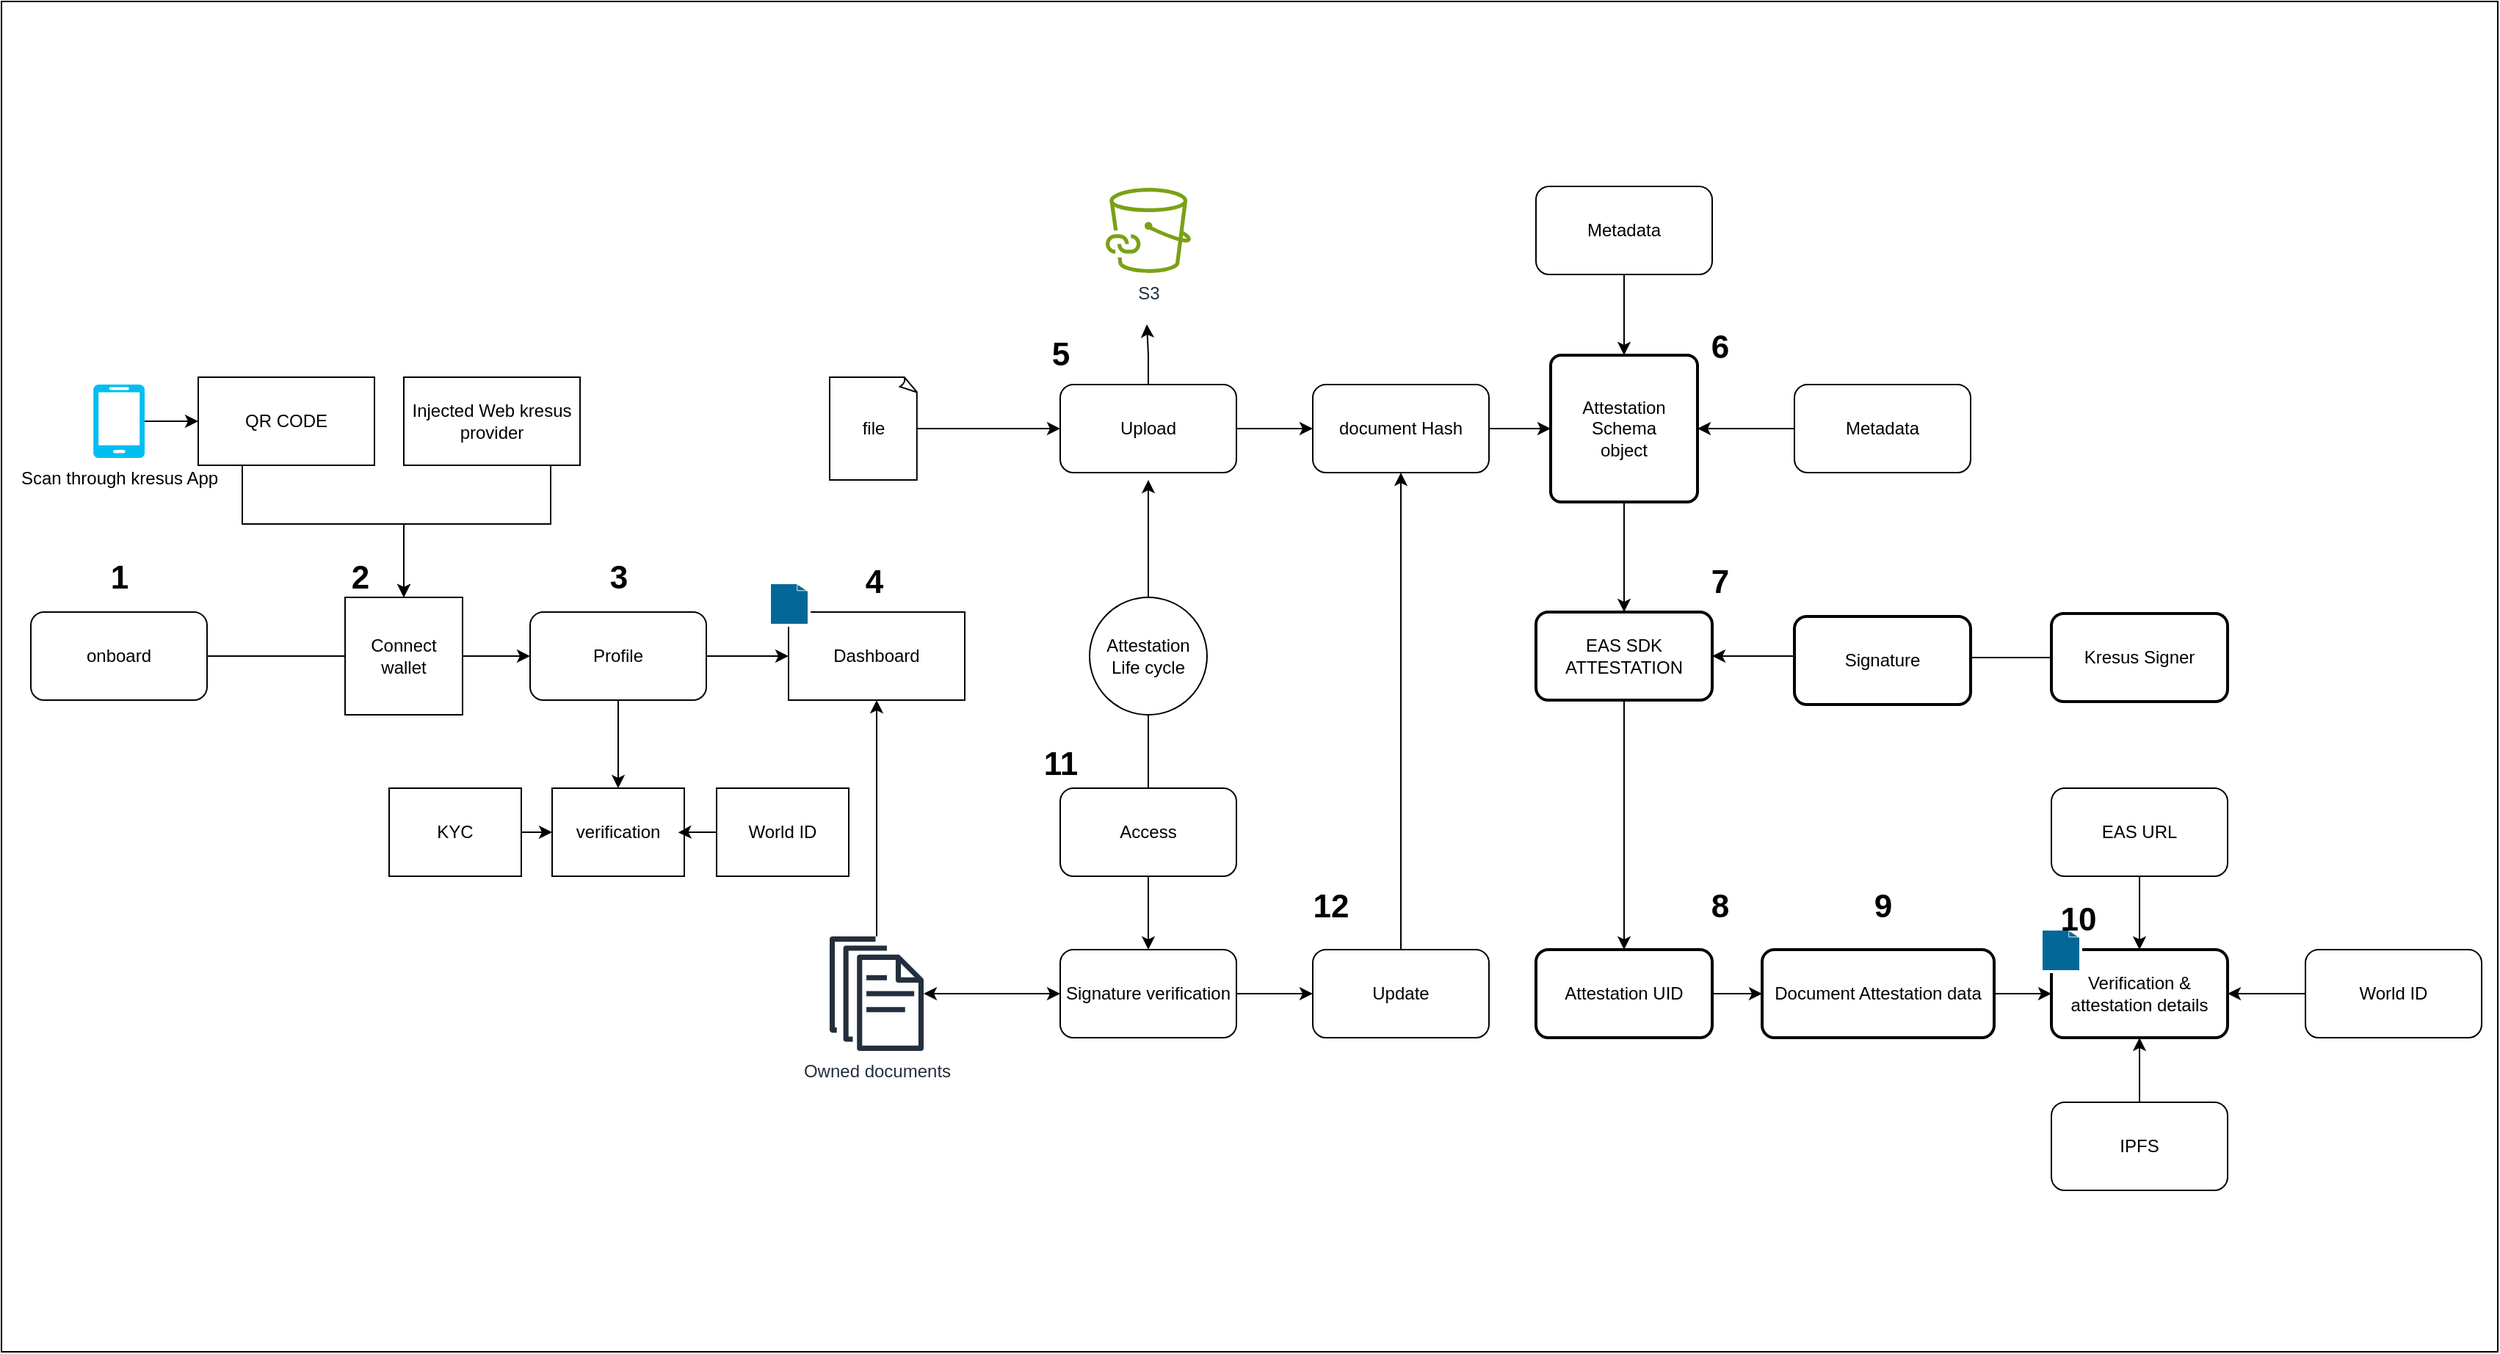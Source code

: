 <mxfile version="24.6.4" type="github">
  <diagram name="Page-1" id="WT951TNpA2ihhdDXhdKx">
    <mxGraphModel dx="2260" dy="1207" grid="1" gridSize="10" guides="1" tooltips="1" connect="1" arrows="1" fold="1" page="1" pageScale="1" pageWidth="850" pageHeight="1100" math="0" shadow="0">
      <root>
        <mxCell id="0" />
        <mxCell id="1" parent="0" />
        <mxCell id="M6XGYdY16zU7ACbA5q2l-98" value="" style="rounded=0;whiteSpace=wrap;html=1;" vertex="1" parent="1">
          <mxGeometry y="130" width="1700" height="920" as="geometry" />
        </mxCell>
        <mxCell id="M6XGYdY16zU7ACbA5q2l-2" style="edgeStyle=orthogonalEdgeStyle;rounded=0;orthogonalLoop=1;jettySize=auto;html=1;" edge="1" parent="1" source="M6XGYdY16zU7ACbA5q2l-1">
          <mxGeometry relative="1" as="geometry">
            <mxPoint x="360" y="576" as="targetPoint" />
          </mxGeometry>
        </mxCell>
        <mxCell id="M6XGYdY16zU7ACbA5q2l-1" value="onboard" style="rounded=1;whiteSpace=wrap;html=1;" vertex="1" parent="1">
          <mxGeometry x="20" y="546" width="120" height="60" as="geometry" />
        </mxCell>
        <mxCell id="M6XGYdY16zU7ACbA5q2l-3" value="Connect wallet" style="whiteSpace=wrap;html=1;aspect=fixed;" vertex="1" parent="1">
          <mxGeometry x="234" y="536" width="80" height="80" as="geometry" />
        </mxCell>
        <mxCell id="M6XGYdY16zU7ACbA5q2l-12" style="edgeStyle=orthogonalEdgeStyle;rounded=0;orthogonalLoop=1;jettySize=auto;html=1;entryX=0.5;entryY=0;entryDx=0;entryDy=0;" edge="1" parent="1" source="M6XGYdY16zU7ACbA5q2l-6" target="M6XGYdY16zU7ACbA5q2l-3">
          <mxGeometry relative="1" as="geometry">
            <Array as="points">
              <mxPoint x="164" y="486" />
              <mxPoint x="274" y="486" />
            </Array>
          </mxGeometry>
        </mxCell>
        <mxCell id="M6XGYdY16zU7ACbA5q2l-6" value="QR CODE" style="rounded=0;whiteSpace=wrap;html=1;" vertex="1" parent="1">
          <mxGeometry x="134" y="386" width="120" height="60" as="geometry" />
        </mxCell>
        <mxCell id="M6XGYdY16zU7ACbA5q2l-8" style="edgeStyle=orthogonalEdgeStyle;rounded=0;orthogonalLoop=1;jettySize=auto;html=1;" edge="1" parent="1" source="M6XGYdY16zU7ACbA5q2l-7" target="M6XGYdY16zU7ACbA5q2l-3">
          <mxGeometry relative="1" as="geometry">
            <Array as="points">
              <mxPoint x="374" y="486" />
              <mxPoint x="274" y="486" />
            </Array>
          </mxGeometry>
        </mxCell>
        <mxCell id="M6XGYdY16zU7ACbA5q2l-7" value="Injected Web kresus provider" style="rounded=0;whiteSpace=wrap;html=1;" vertex="1" parent="1">
          <mxGeometry x="274" y="386" width="120" height="60" as="geometry" />
        </mxCell>
        <mxCell id="M6XGYdY16zU7ACbA5q2l-10" style="edgeStyle=orthogonalEdgeStyle;rounded=0;orthogonalLoop=1;jettySize=auto;html=1;entryX=0;entryY=0.5;entryDx=0;entryDy=0;" edge="1" parent="1" source="M6XGYdY16zU7ACbA5q2l-9" target="M6XGYdY16zU7ACbA5q2l-6">
          <mxGeometry relative="1" as="geometry" />
        </mxCell>
        <mxCell id="M6XGYdY16zU7ACbA5q2l-9" value="Scan through kresus App" style="verticalLabelPosition=bottom;html=1;verticalAlign=top;align=center;strokeColor=none;fillColor=#00BEF2;shape=mxgraph.azure.mobile;pointerEvents=1;" vertex="1" parent="1">
          <mxGeometry x="62.5" y="391" width="35" height="50" as="geometry" />
        </mxCell>
        <mxCell id="M6XGYdY16zU7ACbA5q2l-13" value="Dashboard" style="whiteSpace=wrap;html=1;" vertex="1" parent="1">
          <mxGeometry x="536" y="546" width="120" height="60" as="geometry" />
        </mxCell>
        <mxCell id="M6XGYdY16zU7ACbA5q2l-16" style="edgeStyle=orthogonalEdgeStyle;rounded=0;orthogonalLoop=1;jettySize=auto;html=1;" edge="1" parent="1" source="M6XGYdY16zU7ACbA5q2l-15" target="M6XGYdY16zU7ACbA5q2l-13">
          <mxGeometry relative="1" as="geometry" />
        </mxCell>
        <mxCell id="M6XGYdY16zU7ACbA5q2l-15" value="Owned documents" style="sketch=0;outlineConnect=0;fontColor=#232F3E;gradientColor=none;fillColor=#232F3D;strokeColor=none;dashed=0;verticalLabelPosition=bottom;verticalAlign=top;align=center;html=1;fontSize=12;fontStyle=0;aspect=fixed;pointerEvents=1;shape=mxgraph.aws4.documents;" vertex="1" parent="1">
          <mxGeometry x="564" y="767" width="64" height="78" as="geometry" />
        </mxCell>
        <mxCell id="M6XGYdY16zU7ACbA5q2l-19" value="" style="edgeStyle=orthogonalEdgeStyle;rounded=0;orthogonalLoop=1;jettySize=auto;html=1;" edge="1" parent="1" source="M6XGYdY16zU7ACbA5q2l-17">
          <mxGeometry relative="1" as="geometry">
            <mxPoint x="781" y="456" as="targetPoint" />
          </mxGeometry>
        </mxCell>
        <mxCell id="M6XGYdY16zU7ACbA5q2l-24" style="edgeStyle=orthogonalEdgeStyle;rounded=0;orthogonalLoop=1;jettySize=auto;html=1;" edge="1" parent="1" source="M6XGYdY16zU7ACbA5q2l-17" target="M6XGYdY16zU7ACbA5q2l-22">
          <mxGeometry relative="1" as="geometry" />
        </mxCell>
        <mxCell id="M6XGYdY16zU7ACbA5q2l-17" value="Attestation Life cycle" style="ellipse;whiteSpace=wrap;html=1;aspect=fixed;" vertex="1" parent="1">
          <mxGeometry x="741" y="536" width="80" height="80" as="geometry" />
        </mxCell>
        <mxCell id="M6XGYdY16zU7ACbA5q2l-34" style="edgeStyle=orthogonalEdgeStyle;rounded=0;orthogonalLoop=1;jettySize=auto;html=1;" edge="1" parent="1" source="M6XGYdY16zU7ACbA5q2l-20" target="M6XGYdY16zU7ACbA5q2l-31">
          <mxGeometry relative="1" as="geometry" />
        </mxCell>
        <mxCell id="M6XGYdY16zU7ACbA5q2l-71" style="edgeStyle=orthogonalEdgeStyle;rounded=0;orthogonalLoop=1;jettySize=auto;html=1;" edge="1" parent="1" source="M6XGYdY16zU7ACbA5q2l-20">
          <mxGeometry relative="1" as="geometry">
            <mxPoint x="780" y="350" as="targetPoint" />
          </mxGeometry>
        </mxCell>
        <mxCell id="M6XGYdY16zU7ACbA5q2l-20" value="Upload" style="rounded=1;whiteSpace=wrap;html=1;" vertex="1" parent="1">
          <mxGeometry x="721" y="391" width="120" height="60" as="geometry" />
        </mxCell>
        <mxCell id="M6XGYdY16zU7ACbA5q2l-33" style="edgeStyle=orthogonalEdgeStyle;rounded=0;orthogonalLoop=1;jettySize=auto;html=1;entryX=0.5;entryY=1;entryDx=0;entryDy=0;" edge="1" parent="1" source="M6XGYdY16zU7ACbA5q2l-21" target="M6XGYdY16zU7ACbA5q2l-31">
          <mxGeometry relative="1" as="geometry" />
        </mxCell>
        <mxCell id="M6XGYdY16zU7ACbA5q2l-21" value="Update" style="rounded=1;whiteSpace=wrap;html=1;" vertex="1" parent="1">
          <mxGeometry x="893" y="776" width="120" height="60" as="geometry" />
        </mxCell>
        <mxCell id="M6XGYdY16zU7ACbA5q2l-27" style="edgeStyle=orthogonalEdgeStyle;rounded=0;orthogonalLoop=1;jettySize=auto;html=1;startArrow=classic;startFill=1;" edge="1" parent="1" source="M6XGYdY16zU7ACbA5q2l-22" target="M6XGYdY16zU7ACbA5q2l-15">
          <mxGeometry relative="1" as="geometry" />
        </mxCell>
        <mxCell id="M6XGYdY16zU7ACbA5q2l-28" style="edgeStyle=orthogonalEdgeStyle;rounded=0;orthogonalLoop=1;jettySize=auto;html=1;" edge="1" parent="1" source="M6XGYdY16zU7ACbA5q2l-22" target="M6XGYdY16zU7ACbA5q2l-21">
          <mxGeometry relative="1" as="geometry" />
        </mxCell>
        <mxCell id="M6XGYdY16zU7ACbA5q2l-22" value="Signature verification" style="rounded=1;whiteSpace=wrap;html=1;" vertex="1" parent="1">
          <mxGeometry x="721" y="776" width="120" height="60" as="geometry" />
        </mxCell>
        <mxCell id="M6XGYdY16zU7ACbA5q2l-26" value="Access" style="rounded=1;whiteSpace=wrap;html=1;" vertex="1" parent="1">
          <mxGeometry x="721" y="666" width="120" height="60" as="geometry" />
        </mxCell>
        <mxCell id="M6XGYdY16zU7ACbA5q2l-30" style="edgeStyle=orthogonalEdgeStyle;rounded=0;orthogonalLoop=1;jettySize=auto;html=1;" edge="1" parent="1" source="M6XGYdY16zU7ACbA5q2l-29" target="M6XGYdY16zU7ACbA5q2l-20">
          <mxGeometry relative="1" as="geometry" />
        </mxCell>
        <mxCell id="M6XGYdY16zU7ACbA5q2l-29" value="file" style="whiteSpace=wrap;html=1;shape=mxgraph.basic.document" vertex="1" parent="1">
          <mxGeometry x="564" y="386" width="60" height="70" as="geometry" />
        </mxCell>
        <mxCell id="M6XGYdY16zU7ACbA5q2l-44" style="edgeStyle=orthogonalEdgeStyle;rounded=0;orthogonalLoop=1;jettySize=auto;html=1;entryX=0;entryY=0.5;entryDx=0;entryDy=0;" edge="1" parent="1" source="M6XGYdY16zU7ACbA5q2l-31" target="M6XGYdY16zU7ACbA5q2l-39">
          <mxGeometry relative="1" as="geometry" />
        </mxCell>
        <mxCell id="M6XGYdY16zU7ACbA5q2l-31" value="document Hash" style="rounded=1;whiteSpace=wrap;html=1;" vertex="1" parent="1">
          <mxGeometry x="893" y="391" width="120" height="60" as="geometry" />
        </mxCell>
        <mxCell id="M6XGYdY16zU7ACbA5q2l-40" value="" style="edgeStyle=orthogonalEdgeStyle;rounded=0;orthogonalLoop=1;jettySize=auto;html=1;" edge="1" parent="1" source="M6XGYdY16zU7ACbA5q2l-35" target="M6XGYdY16zU7ACbA5q2l-39">
          <mxGeometry relative="1" as="geometry" />
        </mxCell>
        <mxCell id="M6XGYdY16zU7ACbA5q2l-35" value="Metadata" style="rounded=1;whiteSpace=wrap;html=1;" vertex="1" parent="1">
          <mxGeometry x="1045" y="256" width="120" height="60" as="geometry" />
        </mxCell>
        <mxCell id="M6XGYdY16zU7ACbA5q2l-51" value="" style="edgeStyle=orthogonalEdgeStyle;rounded=0;orthogonalLoop=1;jettySize=auto;html=1;" edge="1" parent="1" source="M6XGYdY16zU7ACbA5q2l-39" target="M6XGYdY16zU7ACbA5q2l-49">
          <mxGeometry relative="1" as="geometry" />
        </mxCell>
        <mxCell id="M6XGYdY16zU7ACbA5q2l-39" value="Attestation Schema&lt;br&gt;object" style="rounded=1;whiteSpace=wrap;html=1;absoluteArcSize=1;arcSize=14;strokeWidth=2;" vertex="1" parent="1">
          <mxGeometry x="1055" y="371" width="100" height="100" as="geometry" />
        </mxCell>
        <mxCell id="M6XGYdY16zU7ACbA5q2l-42" style="edgeStyle=orthogonalEdgeStyle;rounded=0;orthogonalLoop=1;jettySize=auto;html=1;" edge="1" parent="1" source="M6XGYdY16zU7ACbA5q2l-41" target="M6XGYdY16zU7ACbA5q2l-39">
          <mxGeometry relative="1" as="geometry" />
        </mxCell>
        <mxCell id="M6XGYdY16zU7ACbA5q2l-41" value="Metadata" style="rounded=1;whiteSpace=wrap;html=1;" vertex="1" parent="1">
          <mxGeometry x="1221" y="391" width="120" height="60" as="geometry" />
        </mxCell>
        <mxCell id="M6XGYdY16zU7ACbA5q2l-59" value="" style="edgeStyle=orthogonalEdgeStyle;rounded=0;orthogonalLoop=1;jettySize=auto;html=1;" edge="1" parent="1" source="M6XGYdY16zU7ACbA5q2l-45" target="M6XGYdY16zU7ACbA5q2l-58">
          <mxGeometry relative="1" as="geometry" />
        </mxCell>
        <mxCell id="M6XGYdY16zU7ACbA5q2l-45" value="Attestation UID" style="rounded=1;whiteSpace=wrap;html=1;arcSize=14;strokeWidth=2;" vertex="1" parent="1">
          <mxGeometry x="1045" y="776" width="120" height="60" as="geometry" />
        </mxCell>
        <mxCell id="M6XGYdY16zU7ACbA5q2l-50" value="" style="edgeStyle=orthogonalEdgeStyle;rounded=0;orthogonalLoop=1;jettySize=auto;html=1;" edge="1" parent="1" source="M6XGYdY16zU7ACbA5q2l-47" target="M6XGYdY16zU7ACbA5q2l-49">
          <mxGeometry relative="1" as="geometry" />
        </mxCell>
        <mxCell id="M6XGYdY16zU7ACbA5q2l-47" value="Kresus Signer" style="rounded=1;whiteSpace=wrap;html=1;arcSize=14;strokeWidth=2;" vertex="1" parent="1">
          <mxGeometry x="1396" y="547" width="120" height="60" as="geometry" />
        </mxCell>
        <mxCell id="M6XGYdY16zU7ACbA5q2l-52" value="" style="edgeStyle=orthogonalEdgeStyle;rounded=0;orthogonalLoop=1;jettySize=auto;html=1;" edge="1" parent="1" source="M6XGYdY16zU7ACbA5q2l-49" target="M6XGYdY16zU7ACbA5q2l-45">
          <mxGeometry relative="1" as="geometry" />
        </mxCell>
        <mxCell id="M6XGYdY16zU7ACbA5q2l-49" value="EAS SDK&lt;br&gt;ATTESTATION" style="rounded=1;whiteSpace=wrap;html=1;arcSize=14;strokeWidth=2;" vertex="1" parent="1">
          <mxGeometry x="1045" y="546" width="120" height="60" as="geometry" />
        </mxCell>
        <mxCell id="M6XGYdY16zU7ACbA5q2l-54" value="" style="shape=mxgraph.cisco.misc.page_icon;html=1;pointerEvents=1;dashed=0;fillColor=#036897;strokeColor=#ffffff;strokeWidth=2;verticalLabelPosition=bottom;verticalAlign=top;align=center;outlineConnect=0;" vertex="1" parent="1">
          <mxGeometry x="523" y="526" width="27" height="29" as="geometry" />
        </mxCell>
        <mxCell id="M6XGYdY16zU7ACbA5q2l-61" value="" style="edgeStyle=orthogonalEdgeStyle;rounded=0;orthogonalLoop=1;jettySize=auto;html=1;" edge="1" parent="1" source="M6XGYdY16zU7ACbA5q2l-58" target="M6XGYdY16zU7ACbA5q2l-60">
          <mxGeometry relative="1" as="geometry" />
        </mxCell>
        <mxCell id="M6XGYdY16zU7ACbA5q2l-58" value="Document Attestation data" style="rounded=1;whiteSpace=wrap;html=1;arcSize=14;strokeWidth=2;" vertex="1" parent="1">
          <mxGeometry x="1199" y="776" width="158" height="60" as="geometry" />
        </mxCell>
        <mxCell id="M6XGYdY16zU7ACbA5q2l-60" value="Verification &amp;amp; attestation details" style="whiteSpace=wrap;html=1;rounded=1;arcSize=14;strokeWidth=2;" vertex="1" parent="1">
          <mxGeometry x="1396" y="776" width="120" height="60" as="geometry" />
        </mxCell>
        <mxCell id="M6XGYdY16zU7ACbA5q2l-56" value="" style="shape=mxgraph.cisco.misc.page_icon;html=1;pointerEvents=1;dashed=0;fillColor=#036897;strokeColor=#ffffff;strokeWidth=2;verticalLabelPosition=bottom;verticalAlign=top;align=center;outlineConnect=0;" vertex="1" parent="1">
          <mxGeometry x="1389" y="762" width="27" height="29" as="geometry" />
        </mxCell>
        <mxCell id="M6XGYdY16zU7ACbA5q2l-63" value="Signature" style="rounded=1;whiteSpace=wrap;html=1;arcSize=14;strokeWidth=2;" vertex="1" parent="1">
          <mxGeometry x="1221" y="549" width="120" height="60" as="geometry" />
        </mxCell>
        <mxCell id="M6XGYdY16zU7ACbA5q2l-67" value="" style="edgeStyle=orthogonalEdgeStyle;rounded=0;orthogonalLoop=1;jettySize=auto;html=1;" edge="1" parent="1" source="M6XGYdY16zU7ACbA5q2l-64" target="M6XGYdY16zU7ACbA5q2l-60">
          <mxGeometry relative="1" as="geometry" />
        </mxCell>
        <mxCell id="M6XGYdY16zU7ACbA5q2l-64" value="EAS URL" style="rounded=1;whiteSpace=wrap;html=1;" vertex="1" parent="1">
          <mxGeometry x="1396" y="666" width="120" height="60" as="geometry" />
        </mxCell>
        <mxCell id="M6XGYdY16zU7ACbA5q2l-68" value="" style="edgeStyle=orthogonalEdgeStyle;rounded=0;orthogonalLoop=1;jettySize=auto;html=1;" edge="1" parent="1" source="M6XGYdY16zU7ACbA5q2l-65" target="M6XGYdY16zU7ACbA5q2l-60">
          <mxGeometry relative="1" as="geometry" />
        </mxCell>
        <mxCell id="M6XGYdY16zU7ACbA5q2l-65" value="World ID" style="rounded=1;whiteSpace=wrap;html=1;" vertex="1" parent="1">
          <mxGeometry x="1569" y="776" width="120" height="60" as="geometry" />
        </mxCell>
        <mxCell id="M6XGYdY16zU7ACbA5q2l-69" value="" style="edgeStyle=orthogonalEdgeStyle;rounded=0;orthogonalLoop=1;jettySize=auto;html=1;" edge="1" parent="1" source="M6XGYdY16zU7ACbA5q2l-66" target="M6XGYdY16zU7ACbA5q2l-60">
          <mxGeometry relative="1" as="geometry" />
        </mxCell>
        <mxCell id="M6XGYdY16zU7ACbA5q2l-66" value="IPFS" style="rounded=1;whiteSpace=wrap;html=1;" vertex="1" parent="1">
          <mxGeometry x="1396" y="880" width="120" height="60" as="geometry" />
        </mxCell>
        <mxCell id="M6XGYdY16zU7ACbA5q2l-70" value="S3" style="sketch=0;outlineConnect=0;fontColor=#232F3E;gradientColor=none;fillColor=#7AA116;strokeColor=none;dashed=0;verticalLabelPosition=bottom;verticalAlign=top;align=center;html=1;fontSize=12;fontStyle=0;aspect=fixed;pointerEvents=1;shape=mxgraph.aws4.file_cache_s3_linked_datasets;" vertex="1" parent="1">
          <mxGeometry x="752" y="257" width="58" height="58" as="geometry" />
        </mxCell>
        <mxCell id="M6XGYdY16zU7ACbA5q2l-74" style="edgeStyle=orthogonalEdgeStyle;rounded=0;orthogonalLoop=1;jettySize=auto;html=1;entryX=0;entryY=0.5;entryDx=0;entryDy=0;" edge="1" parent="1" source="M6XGYdY16zU7ACbA5q2l-72" target="M6XGYdY16zU7ACbA5q2l-13">
          <mxGeometry relative="1" as="geometry" />
        </mxCell>
        <mxCell id="M6XGYdY16zU7ACbA5q2l-80" style="edgeStyle=orthogonalEdgeStyle;rounded=0;orthogonalLoop=1;jettySize=auto;html=1;entryX=0.5;entryY=0;entryDx=0;entryDy=0;" edge="1" parent="1" source="M6XGYdY16zU7ACbA5q2l-72" target="M6XGYdY16zU7ACbA5q2l-75">
          <mxGeometry relative="1" as="geometry" />
        </mxCell>
        <mxCell id="M6XGYdY16zU7ACbA5q2l-72" value="Profile" style="rounded=1;whiteSpace=wrap;html=1;" vertex="1" parent="1">
          <mxGeometry x="360" y="546" width="120" height="60" as="geometry" />
        </mxCell>
        <mxCell id="M6XGYdY16zU7ACbA5q2l-75" value="verification" style="rounded=0;whiteSpace=wrap;html=1;" vertex="1" parent="1">
          <mxGeometry x="375" y="666" width="90" height="60" as="geometry" />
        </mxCell>
        <mxCell id="M6XGYdY16zU7ACbA5q2l-76" value="World ID" style="rounded=0;whiteSpace=wrap;html=1;" vertex="1" parent="1">
          <mxGeometry x="487" y="666" width="90" height="60" as="geometry" />
        </mxCell>
        <mxCell id="M6XGYdY16zU7ACbA5q2l-79" value="" style="edgeStyle=orthogonalEdgeStyle;rounded=0;orthogonalLoop=1;jettySize=auto;html=1;" edge="1" parent="1" source="M6XGYdY16zU7ACbA5q2l-77" target="M6XGYdY16zU7ACbA5q2l-75">
          <mxGeometry relative="1" as="geometry" />
        </mxCell>
        <mxCell id="M6XGYdY16zU7ACbA5q2l-77" value="KYC" style="rounded=0;whiteSpace=wrap;html=1;" vertex="1" parent="1">
          <mxGeometry x="264" y="666" width="90" height="60" as="geometry" />
        </mxCell>
        <mxCell id="M6XGYdY16zU7ACbA5q2l-78" style="edgeStyle=orthogonalEdgeStyle;rounded=0;orthogonalLoop=1;jettySize=auto;html=1;entryX=0.953;entryY=0.503;entryDx=0;entryDy=0;entryPerimeter=0;" edge="1" parent="1" source="M6XGYdY16zU7ACbA5q2l-76" target="M6XGYdY16zU7ACbA5q2l-75">
          <mxGeometry relative="1" as="geometry" />
        </mxCell>
        <mxCell id="M6XGYdY16zU7ACbA5q2l-81" value="&lt;b&gt;&lt;font style=&quot;font-size: 22px;&quot;&gt;1&lt;/font&gt;&lt;/b&gt;" style="text;html=1;align=center;verticalAlign=middle;resizable=0;points=[];autosize=1;strokeColor=none;fillColor=none;" vertex="1" parent="1">
          <mxGeometry x="60" y="503" width="40" height="40" as="geometry" />
        </mxCell>
        <mxCell id="M6XGYdY16zU7ACbA5q2l-82" value="&lt;b&gt;&lt;font style=&quot;font-size: 22px;&quot;&gt;2&lt;/font&gt;&lt;/b&gt;" style="text;html=1;align=center;verticalAlign=middle;resizable=0;points=[];autosize=1;strokeColor=none;fillColor=none;" vertex="1" parent="1">
          <mxGeometry x="224" y="503" width="40" height="40" as="geometry" />
        </mxCell>
        <mxCell id="M6XGYdY16zU7ACbA5q2l-83" value="&lt;b&gt;&lt;font style=&quot;font-size: 22px;&quot;&gt;3&lt;/font&gt;&lt;/b&gt;" style="text;html=1;align=center;verticalAlign=middle;resizable=0;points=[];autosize=1;strokeColor=none;fillColor=none;" vertex="1" parent="1">
          <mxGeometry x="400" y="503" width="40" height="40" as="geometry" />
        </mxCell>
        <mxCell id="M6XGYdY16zU7ACbA5q2l-84" value="&lt;b&gt;&lt;font style=&quot;font-size: 22px;&quot;&gt;4&lt;/font&gt;&lt;/b&gt;" style="text;html=1;align=center;verticalAlign=middle;resizable=0;points=[];autosize=1;strokeColor=none;fillColor=none;" vertex="1" parent="1">
          <mxGeometry x="574" y="506" width="40" height="40" as="geometry" />
        </mxCell>
        <mxCell id="M6XGYdY16zU7ACbA5q2l-85" value="&lt;b&gt;&lt;font style=&quot;font-size: 22px;&quot;&gt;5&lt;/font&gt;&lt;/b&gt;" style="text;html=1;align=center;verticalAlign=middle;resizable=0;points=[];autosize=1;strokeColor=none;fillColor=none;" vertex="1" parent="1">
          <mxGeometry x="701" y="351" width="40" height="40" as="geometry" />
        </mxCell>
        <mxCell id="M6XGYdY16zU7ACbA5q2l-87" value="&lt;b&gt;&lt;font style=&quot;font-size: 22px;&quot;&gt;6&lt;/font&gt;&lt;/b&gt;" style="text;html=1;align=center;verticalAlign=middle;resizable=0;points=[];autosize=1;strokeColor=none;fillColor=none;" vertex="1" parent="1">
          <mxGeometry x="1150" y="346" width="40" height="40" as="geometry" />
        </mxCell>
        <mxCell id="M6XGYdY16zU7ACbA5q2l-89" value="&lt;b&gt;&lt;font style=&quot;font-size: 22px;&quot;&gt;7&lt;/font&gt;&lt;/b&gt;" style="text;html=1;align=center;verticalAlign=middle;resizable=0;points=[];autosize=1;strokeColor=none;fillColor=none;" vertex="1" parent="1">
          <mxGeometry x="1150" y="506" width="40" height="40" as="geometry" />
        </mxCell>
        <mxCell id="M6XGYdY16zU7ACbA5q2l-90" value="&lt;b&gt;&lt;font style=&quot;font-size: 22px;&quot;&gt;8&lt;/font&gt;&lt;/b&gt;" style="text;html=1;align=center;verticalAlign=middle;resizable=0;points=[];autosize=1;strokeColor=none;fillColor=none;" vertex="1" parent="1">
          <mxGeometry x="1150" y="727" width="40" height="40" as="geometry" />
        </mxCell>
        <mxCell id="M6XGYdY16zU7ACbA5q2l-91" value="&lt;b&gt;&lt;font style=&quot;font-size: 22px;&quot;&gt;9&lt;/font&gt;&lt;/b&gt;" style="text;html=1;align=center;verticalAlign=middle;resizable=0;points=[];autosize=1;strokeColor=none;fillColor=none;" vertex="1" parent="1">
          <mxGeometry x="1261" y="727" width="40" height="40" as="geometry" />
        </mxCell>
        <mxCell id="M6XGYdY16zU7ACbA5q2l-92" value="&lt;b&gt;&lt;font style=&quot;font-size: 22px;&quot;&gt;10&lt;/font&gt;&lt;/b&gt;" style="text;html=1;align=center;verticalAlign=middle;resizable=0;points=[];autosize=1;strokeColor=none;fillColor=none;" vertex="1" parent="1">
          <mxGeometry x="1389" y="736" width="50" height="40" as="geometry" />
        </mxCell>
        <mxCell id="M6XGYdY16zU7ACbA5q2l-93" value="&lt;b&gt;&lt;font style=&quot;font-size: 22px;&quot;&gt;11&lt;/font&gt;&lt;/b&gt;" style="text;html=1;align=center;verticalAlign=middle;resizable=0;points=[];autosize=1;strokeColor=none;fillColor=none;" vertex="1" parent="1">
          <mxGeometry x="696" y="630" width="50" height="40" as="geometry" />
        </mxCell>
        <mxCell id="M6XGYdY16zU7ACbA5q2l-96" value="&lt;b&gt;&lt;font style=&quot;font-size: 22px;&quot;&gt;12&lt;/font&gt;&lt;/b&gt;" style="text;html=1;align=center;verticalAlign=middle;resizable=0;points=[];autosize=1;strokeColor=none;fillColor=none;" vertex="1" parent="1">
          <mxGeometry x="880" y="727" width="50" height="40" as="geometry" />
        </mxCell>
      </root>
    </mxGraphModel>
  </diagram>
</mxfile>
